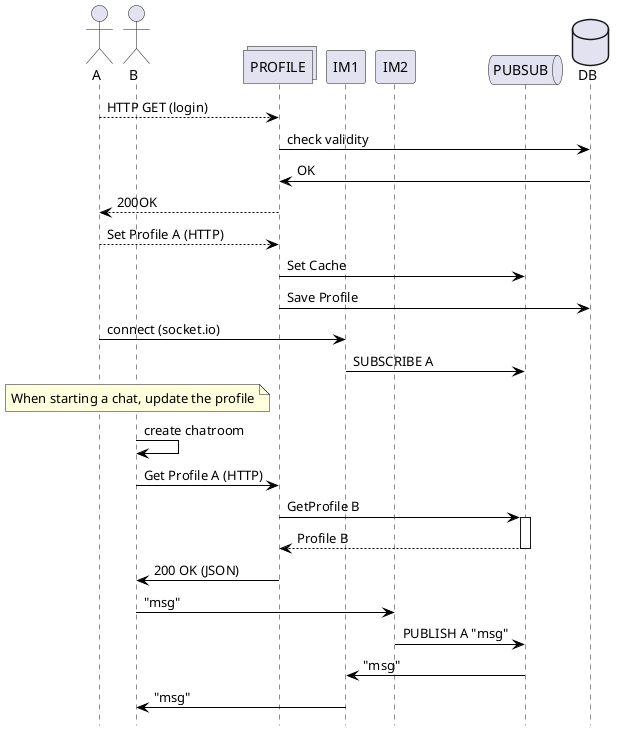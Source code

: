 @startuml callflow
skinparam class {
    BackgroundColor White
    ArrowColor Black
    BorderColor Black
    AttributeIconSize 0
}
'skinparam style strictuml
skinparam stereotypeCBackgroundColor White
skinparam stereotypeIBackgroundColor White
skinparam stereotypeEBackgroundColor White
skinparam stereotypeABackgroundColor White
skinparam linetype ortho

'title "Initiation"
hide footbox

actor A
actor B

collections PROFILE

participant IM1
participant IM2
database DB

queue PUBSUB AS RD

database DB

A --> PROFILE : HTTP GET (login) 
PROFILE -> DB : check validity
DB -> PROFILE : OK

PROFILE --> A : 200OK 


A --> PROFILE : Set Profile A (HTTP)
PROFILE -> RD : Set Cache
PROFILE -> DB : Save Profile 


A -> IM1 : connect (socket.io)
IM1 -> RD : SUBSCRIBE A

note over B
When starting a chat, update the profile
end note

B -> B : create chatroom

B -> PROFILE : Get Profile A (HTTP)

PROFILE -> RD ++ : GetProfile B
return Profile B

PROFILE -> B : 200 OK (JSON) 

B -> IM2 : "msg" 

IM2 -> RD : PUBLISH A "msg"

RD -> IM1 : "msg"

IM1 -> B : "msg"



@enduml


